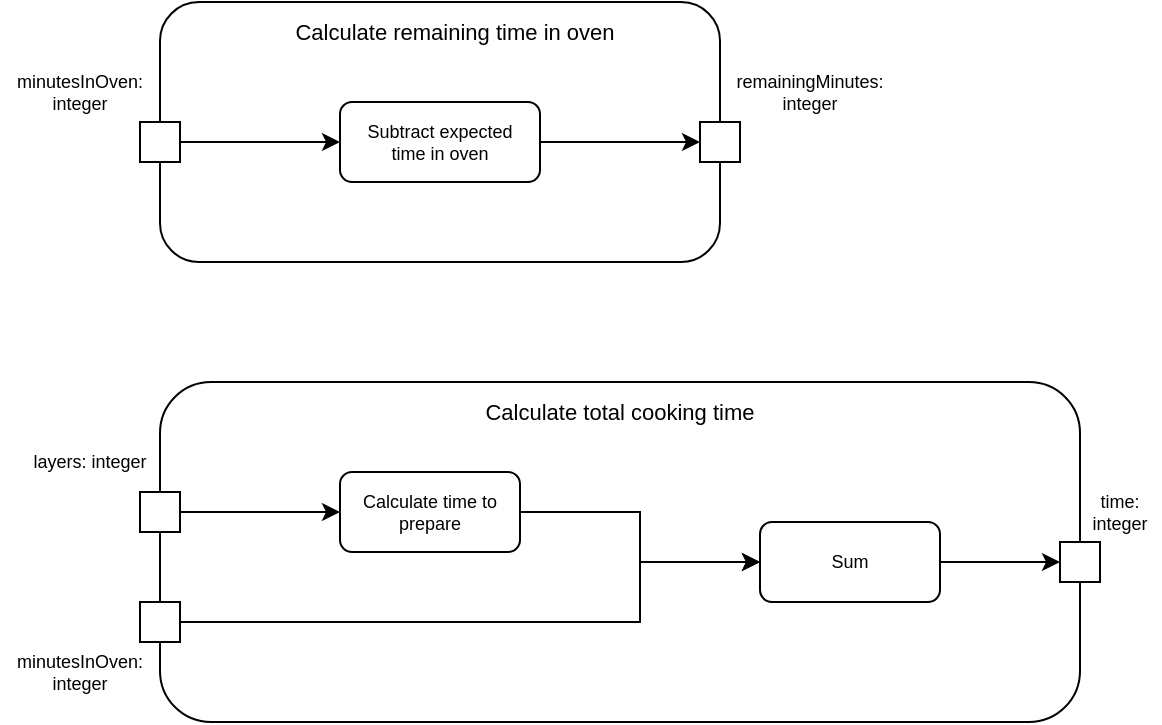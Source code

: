 <mxfile version="15.4.0" type="device"><diagram name="Activity Diagram" id="e7e014a7-5840-1c2e-5031-d8a46d1fe8dd"><mxGraphModel dx="813" dy="470" grid="1" gridSize="10" guides="1" tooltips="1" connect="1" arrows="1" fold="1" page="1" pageScale="1" pageWidth="1169" pageHeight="826" background="none" math="0" shadow="0"><root><mxCell id="0"/><mxCell id="1" parent="0"/><mxCell id="V2ndX3gihjTFFTBe1rhg-41" value="" style="rounded=1;whiteSpace=wrap;html=1;" vertex="1" parent="1"><mxGeometry x="180" y="280" width="460" height="170" as="geometry"/></mxCell><mxCell id="V2ndX3gihjTFFTBe1rhg-43" value="Calculate total cooking time" style="text;html=1;strokeColor=none;fillColor=none;align=center;verticalAlign=middle;whiteSpace=wrap;rounded=0;fontSize=11;" vertex="1" parent="1"><mxGeometry x="180" y="280" width="460" height="30" as="geometry"/></mxCell><mxCell id="V2ndX3gihjTFFTBe1rhg-44" value="" style="rounded=0;whiteSpace=wrap;html=1;" vertex="1" parent="1"><mxGeometry x="630" y="360" width="20" height="20" as="geometry"/></mxCell><mxCell id="V2ndX3gihjTFFTBe1rhg-45" value="time: integer" style="text;html=1;strokeColor=none;fillColor=none;align=center;verticalAlign=middle;whiteSpace=wrap;rounded=0;fontSize=9;" vertex="1" parent="1"><mxGeometry x="640" y="330" width="40" height="30" as="geometry"/></mxCell><mxCell id="V2ndX3gihjTFFTBe1rhg-56" style="rounded=0;orthogonalLoop=1;jettySize=auto;html=1;entryX=0;entryY=0.5;entryDx=0;entryDy=0;fontSize=9;exitX=1;exitY=0.5;exitDx=0;exitDy=0;" edge="1" parent="1" source="V2ndX3gihjTFFTBe1rhg-46" target="V2ndX3gihjTFFTBe1rhg-53"><mxGeometry relative="1" as="geometry"/></mxCell><mxCell id="V2ndX3gihjTFFTBe1rhg-46" value="" style="rounded=0;whiteSpace=wrap;html=1;" vertex="1" parent="1"><mxGeometry x="170" y="335" width="20" height="20" as="geometry"/></mxCell><mxCell id="V2ndX3gihjTFFTBe1rhg-62" style="edgeStyle=orthogonalEdgeStyle;rounded=0;orthogonalLoop=1;jettySize=auto;html=1;exitX=1;exitY=0.5;exitDx=0;exitDy=0;entryX=0;entryY=0.5;entryDx=0;entryDy=0;fontSize=9;" edge="1" parent="1" source="V2ndX3gihjTFFTBe1rhg-48" target="V2ndX3gihjTFFTBe1rhg-57"><mxGeometry relative="1" as="geometry"><Array as="points"><mxPoint x="420" y="400"/><mxPoint x="420" y="370"/></Array></mxGeometry></mxCell><mxCell id="V2ndX3gihjTFFTBe1rhg-48" value="" style="rounded=0;whiteSpace=wrap;html=1;" vertex="1" parent="1"><mxGeometry x="170" y="390" width="20" height="20" as="geometry"/></mxCell><mxCell id="V2ndX3gihjTFFTBe1rhg-49" value="layers: integer" style="text;html=1;strokeColor=none;fillColor=none;align=center;verticalAlign=middle;whiteSpace=wrap;rounded=0;fontSize=9;" vertex="1" parent="1"><mxGeometry x="110" y="305" width="70" height="30" as="geometry"/></mxCell><mxCell id="V2ndX3gihjTFFTBe1rhg-50" value="minutesInOven: integer" style="text;html=1;strokeColor=none;fillColor=none;align=center;verticalAlign=middle;whiteSpace=wrap;rounded=0;fontSize=9;" vertex="1" parent="1"><mxGeometry x="100" y="410" width="80" height="30" as="geometry"/></mxCell><mxCell id="V2ndX3gihjTFFTBe1rhg-61" style="edgeStyle=elbowEdgeStyle;rounded=0;orthogonalLoop=1;jettySize=auto;html=1;entryX=0;entryY=0.5;entryDx=0;entryDy=0;fontSize=9;exitX=1;exitY=0.5;exitDx=0;exitDy=0;" edge="1" parent="1" source="V2ndX3gihjTFFTBe1rhg-53" target="V2ndX3gihjTFFTBe1rhg-57"><mxGeometry relative="1" as="geometry"/></mxCell><mxCell id="V2ndX3gihjTFFTBe1rhg-53" value="" style="rounded=1;whiteSpace=wrap;html=1;fontSize=11;align=center;" vertex="1" parent="1"><mxGeometry x="270" y="325" width="90" height="40" as="geometry"/></mxCell><mxCell id="V2ndX3gihjTFFTBe1rhg-54" value="Calculate time to prepare" style="text;html=1;strokeColor=none;fillColor=none;align=center;verticalAlign=middle;whiteSpace=wrap;rounded=0;fontSize=9;" vertex="1" parent="1"><mxGeometry x="280" y="327.5" width="70" height="35" as="geometry"/></mxCell><mxCell id="V2ndX3gihjTFFTBe1rhg-63" style="edgeStyle=none;rounded=0;orthogonalLoop=1;jettySize=auto;html=1;exitX=1;exitY=0.5;exitDx=0;exitDy=0;entryX=0;entryY=0.5;entryDx=0;entryDy=0;fontSize=9;" edge="1" parent="1" source="V2ndX3gihjTFFTBe1rhg-57" target="V2ndX3gihjTFFTBe1rhg-44"><mxGeometry relative="1" as="geometry"/></mxCell><mxCell id="V2ndX3gihjTFFTBe1rhg-57" value="" style="rounded=1;whiteSpace=wrap;html=1;fontSize=9;align=center;" vertex="1" parent="1"><mxGeometry x="480" y="350" width="90" height="40" as="geometry"/></mxCell><mxCell id="V2ndX3gihjTFFTBe1rhg-58" value="Sum" style="text;html=1;strokeColor=none;fillColor=none;align=center;verticalAlign=middle;whiteSpace=wrap;rounded=0;fontSize=9;" vertex="1" parent="1"><mxGeometry x="490" y="350" width="70" height="40" as="geometry"/></mxCell><mxCell id="V2ndX3gihjTFFTBe1rhg-64" value="" style="rounded=1;whiteSpace=wrap;html=1;fontSize=9;align=center;" vertex="1" parent="1"><mxGeometry x="180" y="90" width="280" height="130" as="geometry"/></mxCell><mxCell id="V2ndX3gihjTFFTBe1rhg-65" value="Calculate remaining time in oven" style="text;html=1;strokeColor=none;fillColor=none;align=center;verticalAlign=middle;whiteSpace=wrap;rounded=0;fontSize=11;" vertex="1" parent="1"><mxGeometry x="185" y="90" width="285" height="30" as="geometry"/></mxCell><mxCell id="V2ndX3gihjTFFTBe1rhg-72" style="edgeStyle=elbowEdgeStyle;rounded=0;orthogonalLoop=1;jettySize=auto;html=1;fontSize=9;" edge="1" parent="1" source="V2ndX3gihjTFFTBe1rhg-66" target="V2ndX3gihjTFFTBe1rhg-68"><mxGeometry relative="1" as="geometry"/></mxCell><mxCell id="V2ndX3gihjTFFTBe1rhg-66" value="" style="rounded=0;whiteSpace=wrap;html=1;" vertex="1" parent="1"><mxGeometry x="170" y="150" width="20" height="20" as="geometry"/></mxCell><mxCell id="V2ndX3gihjTFFTBe1rhg-67" value="" style="rounded=0;whiteSpace=wrap;html=1;" vertex="1" parent="1"><mxGeometry x="450" y="150" width="20" height="20" as="geometry"/></mxCell><mxCell id="V2ndX3gihjTFFTBe1rhg-73" style="edgeStyle=elbowEdgeStyle;rounded=0;orthogonalLoop=1;jettySize=auto;html=1;exitX=1;exitY=0.5;exitDx=0;exitDy=0;fontSize=9;entryX=0;entryY=0.5;entryDx=0;entryDy=0;" edge="1" parent="1" source="V2ndX3gihjTFFTBe1rhg-68" target="V2ndX3gihjTFFTBe1rhg-67"><mxGeometry relative="1" as="geometry"/></mxCell><mxCell id="V2ndX3gihjTFFTBe1rhg-68" value="" style="rounded=1;whiteSpace=wrap;html=1;fontSize=9;align=center;" vertex="1" parent="1"><mxGeometry x="270" y="140" width="100" height="40" as="geometry"/></mxCell><mxCell id="V2ndX3gihjTFFTBe1rhg-69" value="Subtract expected time in oven" style="text;html=1;strokeColor=none;fillColor=none;align=center;verticalAlign=middle;whiteSpace=wrap;rounded=0;fontSize=9;" vertex="1" parent="1"><mxGeometry x="280" y="143" width="80" height="34" as="geometry"/></mxCell><mxCell id="V2ndX3gihjTFFTBe1rhg-70" value="minutesInOven: integer" style="text;html=1;strokeColor=none;fillColor=none;align=center;verticalAlign=middle;whiteSpace=wrap;rounded=0;fontSize=9;" vertex="1" parent="1"><mxGeometry x="100" y="120" width="80" height="30" as="geometry"/></mxCell><mxCell id="V2ndX3gihjTFFTBe1rhg-74" value="remainingMinutes: integer" style="text;html=1;strokeColor=none;fillColor=none;align=center;verticalAlign=middle;whiteSpace=wrap;rounded=0;fontSize=9;" vertex="1" parent="1"><mxGeometry x="460" y="120" width="90" height="30" as="geometry"/></mxCell></root></mxGraphModel></diagram></mxfile>